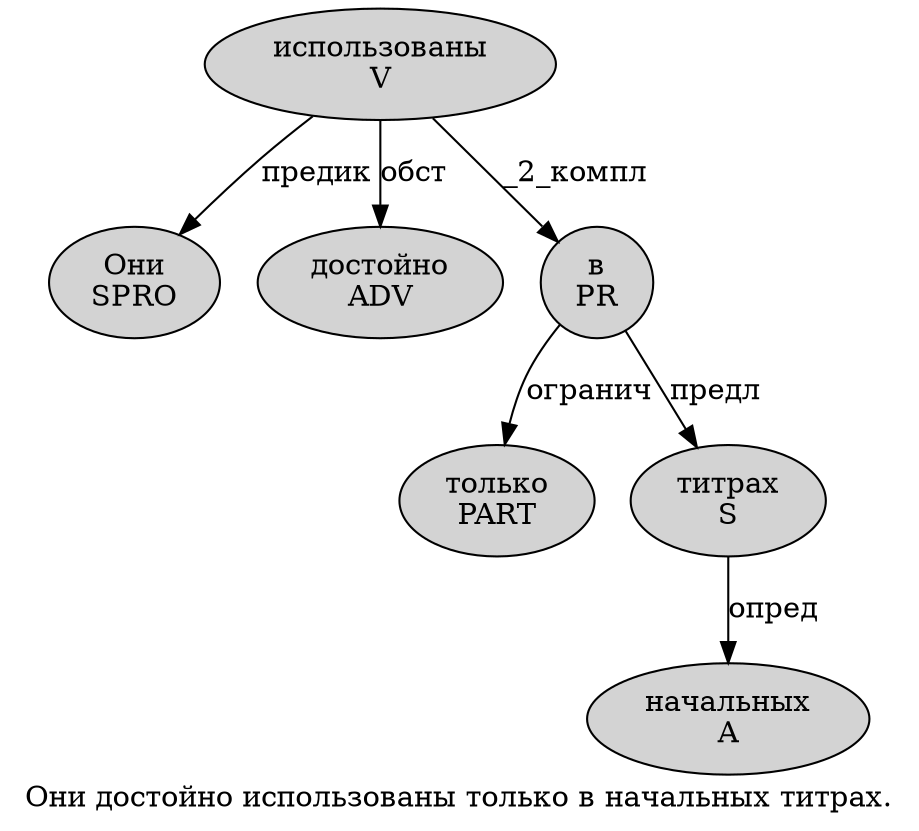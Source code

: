 digraph SENTENCE_4656 {
	graph [label="Они достойно использованы только в начальных титрах."]
	node [style=filled]
		0 [label="Они
SPRO" color="" fillcolor=lightgray penwidth=1 shape=ellipse]
		1 [label="достойно
ADV" color="" fillcolor=lightgray penwidth=1 shape=ellipse]
		2 [label="использованы
V" color="" fillcolor=lightgray penwidth=1 shape=ellipse]
		3 [label="только
PART" color="" fillcolor=lightgray penwidth=1 shape=ellipse]
		4 [label="в
PR" color="" fillcolor=lightgray penwidth=1 shape=ellipse]
		5 [label="начальных
A" color="" fillcolor=lightgray penwidth=1 shape=ellipse]
		6 [label="титрах
S" color="" fillcolor=lightgray penwidth=1 shape=ellipse]
			2 -> 0 [label="предик"]
			2 -> 1 [label="обст"]
			2 -> 4 [label="_2_компл"]
			4 -> 3 [label="огранич"]
			4 -> 6 [label="предл"]
			6 -> 5 [label="опред"]
}
